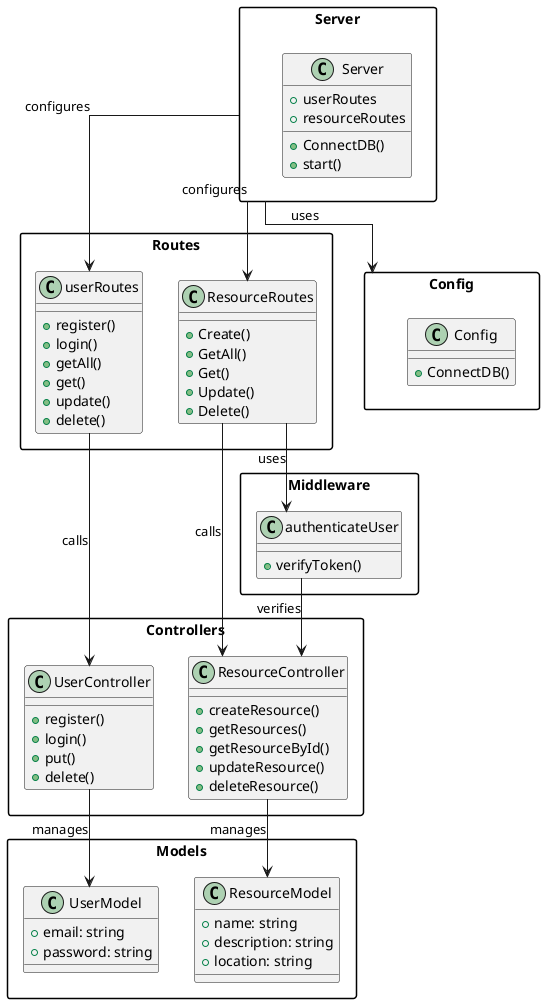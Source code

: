 @startuml
skinparam packageStyle rect
skinparam linetype ortho

package "Server" {
    class Server {
        + ConnectDB()
        + start()
        + userRoutes
        + resourceRoutes
    }
}

package "Routes" {
    class userRoutes {
        + register()
        + login()
        + getAll()
        + get()
        + update()
        + delete()
    }
    class ResourceRoutes {
        + Create()
        + GetAll()
        + Get()
        + Update()
        + Delete()
    }
}

package "Controllers" {
    class UserController {
        + register()
        + login()
        + put()
        + delete()
    }
    class ResourceController {
        + createResource()
        + getResources()
        + getResourceById()
        + updateResource()
        + deleteResource()
    }
}

package "Middleware" {
    class authenticateUser {
        + verifyToken()
    }
}

package "Models" {
    class UserModel {
        + email: string
        + password: string
    }
    class ResourceModel {
        + name: string
        + description: string
        + location: string
    }
}

package "Config" {
    class Config {
        + ConnectDB()
    }
}

Server --> userRoutes : configures
Server --> ResourceRoutes : configures

userRoutes --> UserController : calls
ResourceRoutes --> ResourceController : calls

UserController --> UserModel : manages
ResourceController --> ResourceModel : manages

ResourceRoutes --> authenticateUser : uses
authenticateUser --> ResourceController : verifies

Server --> Config : uses
@enduml